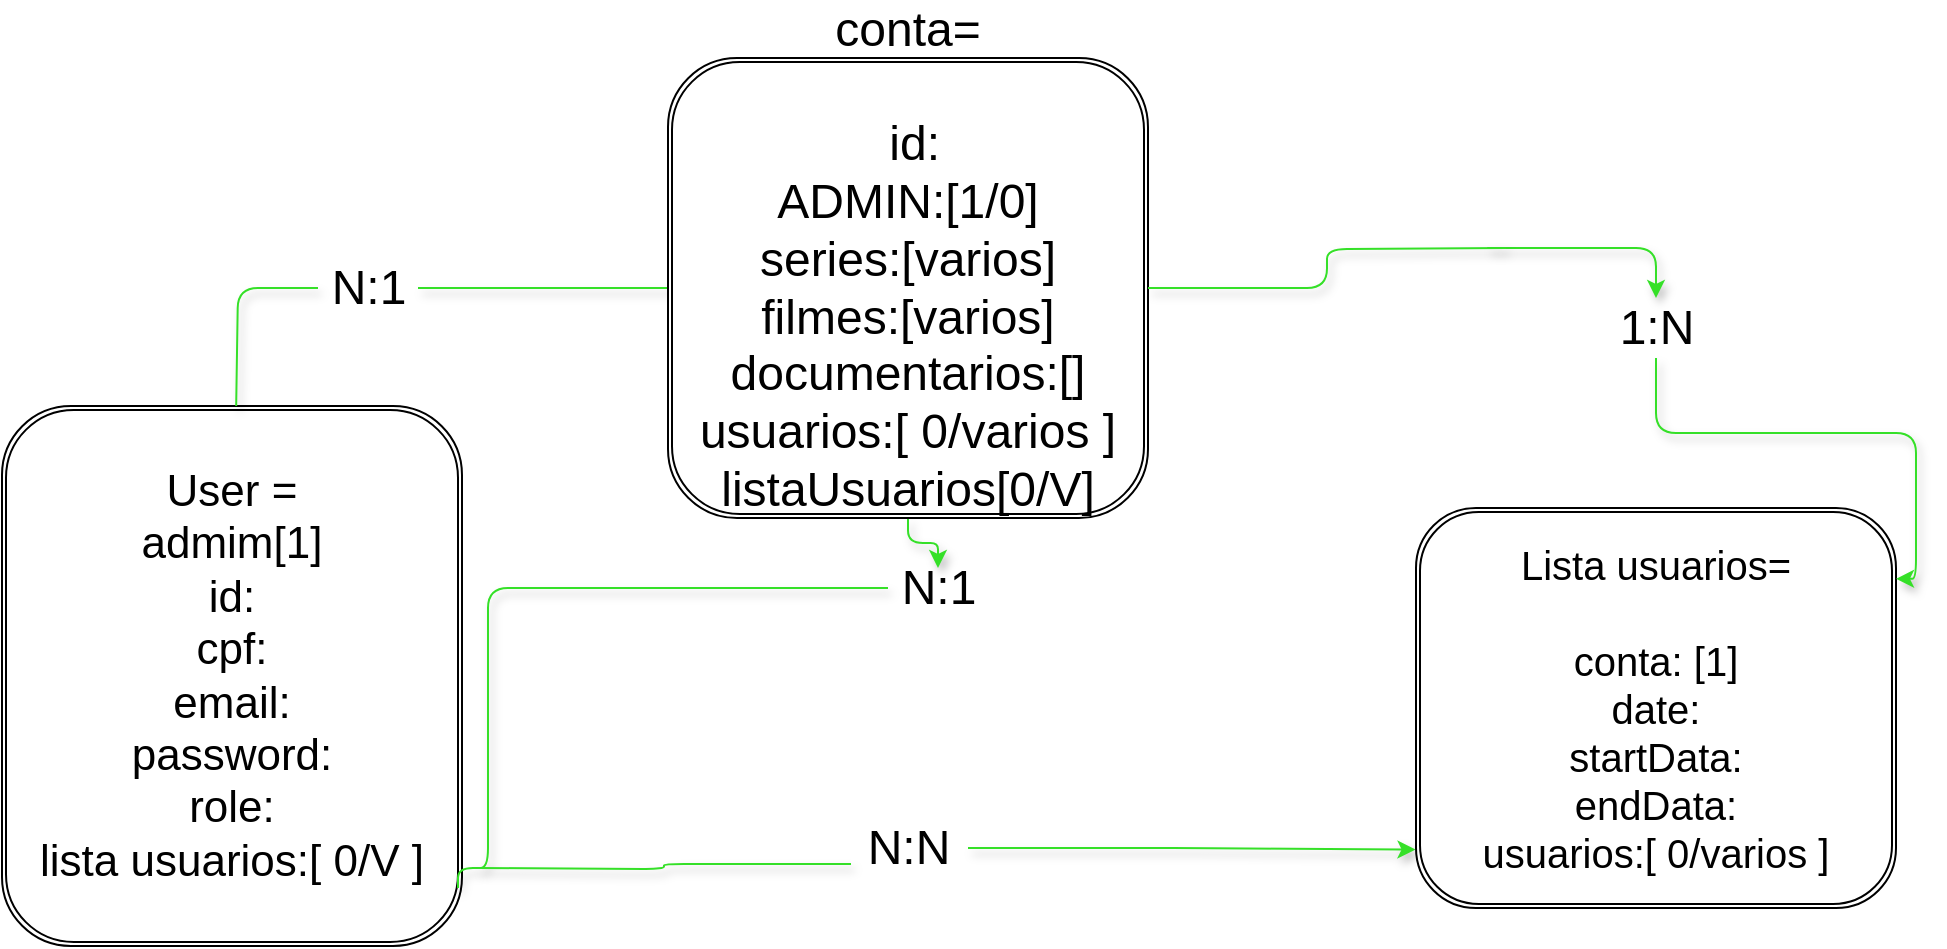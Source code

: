 <mxfile>
    <diagram id="76nVDwhcdYPv3L1FuHO6" name="Descrição do projeto">
        <mxGraphModel dx="2391" dy="567" grid="1" gridSize="10" guides="1" tooltips="1" connect="1" arrows="1" fold="1" page="1" pageScale="1" pageWidth="827" pageHeight="1169" math="0" shadow="0">
            <root>
                <mxCell id="0"/>
                <mxCell id="1" parent="0"/>
                <mxCell id="11" style="edgeStyle=none;html=1;shadow=1;fontSize=24;strokeColor=#35E028;fillColor=#00FF00;startArrow=none;" parent="1" source="13" edge="1">
                    <mxGeometry relative="1" as="geometry">
                        <mxPoint x="-20" y="150" as="targetPoint"/>
                        <Array as="points"/>
                    </mxGeometry>
                </mxCell>
                <mxCell id="27" style="edgeStyle=orthogonalEdgeStyle;html=1;shadow=1;fontSize=24;strokeColor=#35E028;fillColor=#00FF00;startArrow=none;entryX=-0.001;entryY=0.854;entryDx=0;entryDy=0;entryPerimeter=0;" parent="1" source="28" target="8" edge="1">
                    <mxGeometry relative="1" as="geometry">
                        <mxPoint x="-150" y="440" as="sourcePoint"/>
                        <mxPoint x="270" y="390" as="targetPoint"/>
                    </mxGeometry>
                </mxCell>
                <mxCell id="2" value="User =&lt;br&gt;admim[1]&lt;br&gt;id:&lt;br&gt;cpf:&lt;br&gt;email:&lt;br&gt;password:&lt;br&gt;role:&lt;br&gt;lista usuarios:[ 0/V ]" style="shape=ext;double=1;rounded=1;whiteSpace=wrap;html=1;fontSize=22;" parent="1" vertex="1">
                    <mxGeometry x="-388" y="209" width="230" height="270" as="geometry"/>
                </mxCell>
                <mxCell id="19" value="" style="edgeStyle=orthogonalEdgeStyle;html=1;shadow=1;fontSize=24;strokeColor=#35E028;fillColor=#00FF00;" parent="1" source="7" target="10" edge="1">
                    <mxGeometry relative="1" as="geometry"/>
                </mxCell>
                <mxCell id="7" value="&lt;font style=&quot;font-size: 24px&quot;&gt;conta=&lt;br&gt;&lt;br&gt;&amp;nbsp;id:&lt;br&gt;ADMIN:[1/0]&lt;br&gt;series:[varios]&lt;br&gt;filmes:[varios]&lt;br&gt;documentarios:[]&lt;br&gt;usuarios:[ 0/varios ]&lt;br&gt;listaUsuarios[0/V]&lt;br&gt;&lt;br&gt;&lt;/font&gt;" style="shape=ext;double=1;rounded=1;whiteSpace=wrap;html=1;container=1;" parent="1" vertex="1">
                    <mxGeometry x="-55" y="35" width="240" height="230" as="geometry"/>
                </mxCell>
                <mxCell id="8" value="Lista usuarios=&lt;br&gt;&lt;br&gt;conta: [1]&lt;br&gt;date:&lt;br&gt;startData:&lt;br&gt;endData:&lt;br&gt;usuarios:[ 0/varios ]" style="shape=ext;double=1;rounded=1;whiteSpace=wrap;html=1;fontSize=20;" parent="1" vertex="1">
                    <mxGeometry x="319" y="260" width="240" height="200" as="geometry"/>
                </mxCell>
                <mxCell id="13" value="&lt;span style=&quot;font-size: 24px&quot;&gt;N:1&lt;/span&gt;" style="text;html=1;align=center;verticalAlign=middle;resizable=0;points=[];autosize=1;strokeColor=none;fillColor=none;" parent="1" vertex="1">
                    <mxGeometry x="-230" y="140" width="50" height="20" as="geometry"/>
                </mxCell>
                <mxCell id="14" value="" style="edgeStyle=none;html=1;shadow=1;fontSize=24;strokeColor=#35E028;fillColor=#00FF00;endArrow=none;" parent="1" source="2" target="13" edge="1">
                    <mxGeometry relative="1" as="geometry">
                        <mxPoint x="-266.735" y="220" as="sourcePoint"/>
                        <mxPoint x="-20" y="120" as="targetPoint"/>
                        <Array as="points">
                            <mxPoint x="-270" y="150"/>
                        </Array>
                    </mxGeometry>
                </mxCell>
                <mxCell id="10" value="&lt;span style=&quot;font-size: 24px&quot;&gt;N:1&lt;/span&gt;" style="text;html=1;align=center;verticalAlign=middle;resizable=0;points=[];autosize=1;strokeColor=none;fillColor=none;" parent="1" vertex="1">
                    <mxGeometry x="55" y="290" width="50" height="20" as="geometry"/>
                </mxCell>
                <mxCell id="16" value="" style="edgeStyle=orthogonalEdgeStyle;html=1;shadow=1;fontSize=24;strokeColor=#35E028;fillColor=#00FF00;endArrow=none;" parent="1" target="10" edge="1">
                    <mxGeometry relative="1" as="geometry">
                        <mxPoint x="-160" y="450" as="sourcePoint"/>
                        <mxPoint x="-18" y="230" as="targetPoint"/>
                        <Array as="points">
                            <mxPoint x="-160" y="440"/>
                            <mxPoint x="-145" y="440"/>
                            <mxPoint x="-145" y="300"/>
                        </Array>
                    </mxGeometry>
                </mxCell>
                <mxCell id="24" value="" style="edgeStyle=orthogonalEdgeStyle;html=1;shadow=1;fontSize=24;strokeColor=#35E028;fillColor=#00FF00;" parent="1" target="23" edge="1">
                    <mxGeometry relative="1" as="geometry">
                        <mxPoint x="414" y="130" as="sourcePoint"/>
                        <Array as="points">
                            <mxPoint x="350" y="130"/>
                            <mxPoint x="350" y="130"/>
                        </Array>
                    </mxGeometry>
                </mxCell>
                <mxCell id="22" value="" style="edgeStyle=orthogonalEdgeStyle;html=1;shadow=1;fontSize=24;strokeColor=#35E028;fillColor=#00FF00;endArrow=none;" parent="1" source="7" edge="1">
                    <mxGeometry relative="1" as="geometry">
                        <mxPoint x="222" y="80" as="sourcePoint"/>
                        <mxPoint x="364" y="130" as="targetPoint"/>
                        <Array as="points"/>
                    </mxGeometry>
                </mxCell>
                <mxCell id="26" value="" style="edgeStyle=orthogonalEdgeStyle;html=1;shadow=1;fontSize=24;strokeColor=#35E028;fillColor=#00FF00;entryX=1;entryY=0.177;entryDx=0;entryDy=0;entryPerimeter=0;" parent="1" source="23" target="8" edge="1">
                    <mxGeometry relative="1" as="geometry">
                        <mxPoint x="609" y="130" as="targetPoint"/>
                    </mxGeometry>
                </mxCell>
                <mxCell id="23" value="&lt;span style=&quot;font-size: 24px&quot;&gt;1:N&lt;/span&gt;" style="text;html=1;align=center;verticalAlign=middle;resizable=0;points=[];autosize=1;strokeColor=none;fillColor=none;fontSize=24;" parent="1" vertex="1">
                    <mxGeometry x="414" y="155" width="50" height="30" as="geometry"/>
                </mxCell>
                <mxCell id="28" value="&lt;span style=&quot;font-size: 24px&quot;&gt;N:N&lt;/span&gt;" style="text;html=1;align=center;verticalAlign=middle;resizable=0;points=[];autosize=1;strokeColor=none;fillColor=none;" parent="1" vertex="1">
                    <mxGeometry x="35" y="420" width="60" height="20" as="geometry"/>
                </mxCell>
                <mxCell id="29" value="" style="edgeStyle=orthogonalEdgeStyle;html=1;entryX=0.025;entryY=0.9;entryDx=0;entryDy=0;entryPerimeter=0;shadow=1;fontSize=24;strokeColor=#35E028;fillColor=#00FF00;endArrow=none;" parent="1" target="28" edge="1">
                    <mxGeometry relative="1" as="geometry">
                        <mxPoint x="-150" y="440" as="sourcePoint"/>
                        <mxPoint x="300" y="420" as="targetPoint"/>
                    </mxGeometry>
                </mxCell>
            </root>
        </mxGraphModel>
    </diagram>
    <diagram id="zeVfSFs-IopzzocJ2By9" name="Criar conta">
        <mxGraphModel dx="1173" dy="425" grid="1" gridSize="10" guides="1" tooltips="1" connect="1" arrows="1" fold="1" page="1" pageScale="1" pageWidth="827" pageHeight="1169" math="0" shadow="0">
            <root>
                <mxCell id="DbeEzqUfpYpd05Lesax3-0"/>
                <mxCell id="DbeEzqUfpYpd05Lesax3-1" parent="DbeEzqUfpYpd05Lesax3-0"/>
            </root>
        </mxGraphModel>
    </diagram>
    <diagram id="9WWtUxNPAfSXR3Ar9k5m" name="Lista de usuario">
        <mxGraphModel dx="1173" dy="425" grid="1" gridSize="10" guides="1" tooltips="1" connect="1" arrows="1" fold="1" page="1" pageScale="1" pageWidth="827" pageHeight="1169" math="0" shadow="0">
            <root>
                <mxCell id="9P74zBLb69ztyDQQ5SiI-0"/>
                <mxCell id="9P74zBLb69ztyDQQ5SiI-1" parent="9P74zBLb69ztyDQQ5SiI-0"/>
            </root>
        </mxGraphModel>
    </diagram>
</mxfile>
